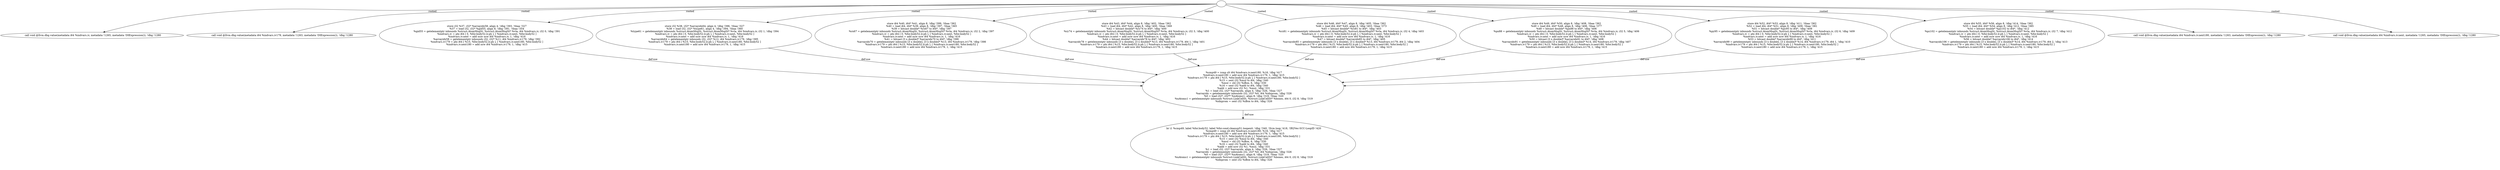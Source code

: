 digraph G {
1 [label="  call void @llvm.dbg.value(metadata i64 %indvars.iv, metadata !1265, metadata !DIExpression()), !dbg !1280"];
2 [label="  call void @llvm.dbg.value(metadata i64 %indvars.iv179, metadata !1263, metadata !DIExpression()), !dbg !1280"];
3 [label="  store i32 %37, i32* %arrayidx58, align 4, !dbg !393, !tbaa !327
  %37 = load i32, i32* %gid55, align 8, !dbg !391, !tbaa !354
  %gid55 = getelementptr inbounds %struct.AtomMsgSt, %struct.AtomMsgSt* %vla, i64 %indvars.iv, i32 0, !dbg !391
  %indvars.iv = phi i64 [ 0, %for.body52.lr.ph ], [ %indvars.iv.next, %for.body52 ]
  %indvars.iv.next = add nuw nsw i64 %indvars.iv, 1, !dbg !416
  %arrayidx58 = getelementptr inbounds i32, i32* %11, i64 %indvars.iv179, !dbg !392
  %indvars.iv179 = phi i64 [ %15, %for.body52.lr.ph ], [ %indvars.iv.next180, %for.body52 ]
  %indvars.iv.next180 = add nsw i64 %indvars.iv179, 1, !dbg !415"];
4 [label="  store i32 %38, i32* %arrayidx64, align 4, !dbg !396, !tbaa !327
  %38 = load i32, i32* %type61, align 4, !dbg !394, !tbaa !360
  %type61 = getelementptr inbounds %struct.AtomMsgSt, %struct.AtomMsgSt* %vla, i64 %indvars.iv, i32 1, !dbg !394
  %indvars.iv = phi i64 [ 0, %for.body52.lr.ph ], [ %indvars.iv.next, %for.body52 ]
  %indvars.iv.next = add nuw nsw i64 %indvars.iv, 1, !dbg !416
  %arrayidx64 = getelementptr inbounds i32, i32* %12, i64 %indvars.iv179, !dbg !395
  %indvars.iv179 = phi i64 [ %15, %for.body52.lr.ph ], [ %indvars.iv.next180, %for.body52 ]
  %indvars.iv.next180 = add nsw i64 %indvars.iv179, 1, !dbg !415"];
5 [label="  store i64 %40, i64* %41, align 8, !dbg !399, !tbaa !362
  %40 = load i64, i64* %39, align 8, !dbg !397, !tbaa !365
  %39 = bitcast double* %rx67 to i64*, !dbg !397
  %rx67 = getelementptr inbounds %struct.AtomMsgSt, %struct.AtomMsgSt* %vla, i64 %indvars.iv, i32 2, !dbg !397
  %indvars.iv = phi i64 [ 0, %for.body52.lr.ph ], [ %indvars.iv.next, %for.body52 ]
  %indvars.iv.next = add nuw nsw i64 %indvars.iv, 1, !dbg !416
  %41 = bitcast [3 x double]* %arrayidx70 to i64*, !dbg !399
  %arrayidx70 = getelementptr inbounds [3 x double], [3 x double]* %13, i64 %indvars.iv179, !dbg !398
  %indvars.iv179 = phi i64 [ %15, %for.body52.lr.ph ], [ %indvars.iv.next180, %for.body52 ]
  %indvars.iv.next180 = add nsw i64 %indvars.iv179, 1, !dbg !415"];
6 [label="  store i64 %43, i64* %44, align 8, !dbg !402, !tbaa !362
  %43 = load i64, i64* %42, align 8, !dbg !400, !tbaa !369
  %42 = bitcast double* %ry74 to i64*, !dbg !400
  %ry74 = getelementptr inbounds %struct.AtomMsgSt, %struct.AtomMsgSt* %vla, i64 %indvars.iv, i32 3, !dbg !400
  %indvars.iv = phi i64 [ 0, %for.body52.lr.ph ], [ %indvars.iv.next, %for.body52 ]
  %indvars.iv.next = add nuw nsw i64 %indvars.iv, 1, !dbg !416
  %44 = bitcast double* %arrayidx78 to i64*, !dbg !402
  %arrayidx78 = getelementptr inbounds [3 x double], [3 x double]* %13, i64 %indvars.iv179, i64 1, !dbg !401
  %indvars.iv179 = phi i64 [ %15, %for.body52.lr.ph ], [ %indvars.iv.next180, %for.body52 ]
  %indvars.iv.next180 = add nsw i64 %indvars.iv179, 1, !dbg !415"];
7 [label="  store i64 %46, i64* %47, align 8, !dbg !405, !tbaa !362
  %46 = load i64, i64* %45, align 8, !dbg !403, !tbaa !373
  %45 = bitcast double* %rz81 to i64*, !dbg !403
  %rz81 = getelementptr inbounds %struct.AtomMsgSt, %struct.AtomMsgSt* %vla, i64 %indvars.iv, i32 4, !dbg !403
  %indvars.iv = phi i64 [ 0, %for.body52.lr.ph ], [ %indvars.iv.next, %for.body52 ]
  %indvars.iv.next = add nuw nsw i64 %indvars.iv, 1, !dbg !416
  %47 = bitcast double* %arrayidx85 to i64*, !dbg !405
  %arrayidx85 = getelementptr inbounds [3 x double], [3 x double]* %13, i64 %indvars.iv179, i64 2, !dbg !404
  %indvars.iv179 = phi i64 [ %15, %for.body52.lr.ph ], [ %indvars.iv.next180, %for.body52 ]
  %indvars.iv.next180 = add nsw i64 %indvars.iv179, 1, !dbg !415"];
8 [label="  store i64 %49, i64* %50, align 8, !dbg !408, !tbaa !362
  %49 = load i64, i64* %48, align 8, !dbg !406, !tbaa !377
  %48 = bitcast double* %px88 to i64*, !dbg !406
  %px88 = getelementptr inbounds %struct.AtomMsgSt, %struct.AtomMsgSt* %vla, i64 %indvars.iv, i32 5, !dbg !406
  %indvars.iv = phi i64 [ 0, %for.body52.lr.ph ], [ %indvars.iv.next, %for.body52 ]
  %indvars.iv.next = add nuw nsw i64 %indvars.iv, 1, !dbg !416
  %50 = bitcast [3 x double]* %arrayidx91 to i64*, !dbg !408
  %arrayidx91 = getelementptr inbounds [3 x double], [3 x double]* %14, i64 %indvars.iv179, !dbg !407
  %indvars.iv179 = phi i64 [ %15, %for.body52.lr.ph ], [ %indvars.iv.next180, %for.body52 ]
  %indvars.iv.next180 = add nsw i64 %indvars.iv179, 1, !dbg !415"];
9 [label="  store i64 %52, i64* %53, align 8, !dbg !411, !tbaa !362
  %52 = load i64, i64* %51, align 8, !dbg !409, !tbaa !381
  %51 = bitcast double* %py95 to i64*, !dbg !409
  %py95 = getelementptr inbounds %struct.AtomMsgSt, %struct.AtomMsgSt* %vla, i64 %indvars.iv, i32 6, !dbg !409
  %indvars.iv = phi i64 [ 0, %for.body52.lr.ph ], [ %indvars.iv.next, %for.body52 ]
  %indvars.iv.next = add nuw nsw i64 %indvars.iv, 1, !dbg !416
  %53 = bitcast double* %arrayidx99 to i64*, !dbg !411
  %arrayidx99 = getelementptr inbounds [3 x double], [3 x double]* %14, i64 %indvars.iv179, i64 1, !dbg !410
  %indvars.iv179 = phi i64 [ %15, %for.body52.lr.ph ], [ %indvars.iv.next180, %for.body52 ]
  %indvars.iv.next180 = add nsw i64 %indvars.iv179, 1, !dbg !415"];
10 [label="  store i64 %55, i64* %56, align 8, !dbg !414, !tbaa !362
  %55 = load i64, i64* %54, align 8, !dbg !412, !tbaa !385
  %54 = bitcast double* %pz102 to i64*, !dbg !412
  %pz102 = getelementptr inbounds %struct.AtomMsgSt, %struct.AtomMsgSt* %vla, i64 %indvars.iv, i32 7, !dbg !412
  %indvars.iv = phi i64 [ 0, %for.body52.lr.ph ], [ %indvars.iv.next, %for.body52 ]
  %indvars.iv.next = add nuw nsw i64 %indvars.iv, 1, !dbg !416
  %56 = bitcast double* %arrayidx106 to i64*, !dbg !414
  %arrayidx106 = getelementptr inbounds [3 x double], [3 x double]* %14, i64 %indvars.iv179, i64 2, !dbg !413
  %indvars.iv179 = phi i64 [ %15, %for.body52.lr.ph ], [ %indvars.iv.next180, %for.body52 ]
  %indvars.iv.next180 = add nsw i64 %indvars.iv179, 1, !dbg !415"];
11 [label="  call void @llvm.dbg.value(metadata i64 %indvars.iv.next180, metadata !1263, metadata !DIExpression()), !dbg !1280"];
12 [label="  call void @llvm.dbg.value(metadata i64 %indvars.iv.next, metadata !1265, metadata !DIExpression()), !dbg !1280"];
13 [label="  %cmp49 = icmp slt i64 %indvars.iv.next180, %16, !dbg !417
  %indvars.iv.next180 = add nsw i64 %indvars.iv179, 1, !dbg !415
  %indvars.iv179 = phi i64 [ %15, %for.body52.lr.ph ], [ %indvars.iv.next180, %for.body52 ]
  %15 = sext i32 %mul to i64, !dbg !340
  %mul = shl i32 %iBox, 6, !dbg !330
  %16 = sext i32 %add to i64, !dbg !340
  %add = add nsw i32 %1, %mul, !dbg !331
  %1 = load i32, i32* %arrayidx, align 4, !dbg !326, !tbaa !327
  %arrayidx = getelementptr inbounds i32, i32* %0, i64 %idxprom, !dbg !326
  %0 = load i32*, i32** %nAtoms1, align 8, !dbg !319, !tbaa !320
  %nAtoms1 = getelementptr inbounds %struct.LinkCellSt, %struct.LinkCellSt* %boxes, i64 0, i32 8, !dbg !319
  %idxprom = sext i32 %iBox to i64, !dbg !326"];
14 [label="  br i1 %cmp49, label %for.body52, label %for.cond.cleanup51.loopexit, !dbg !340, !llvm.loop !418, !IR2Vec-SCC-LoopID !420
  %cmp49 = icmp slt i64 %indvars.iv.next180, %16, !dbg !417
  %indvars.iv.next180 = add nsw i64 %indvars.iv179, 1, !dbg !415
  %indvars.iv179 = phi i64 [ %15, %for.body52.lr.ph ], [ %indvars.iv.next180, %for.body52 ]
  %15 = sext i32 %mul to i64, !dbg !340
  %mul = shl i32 %iBox, 6, !dbg !330
  %16 = sext i32 %add to i64, !dbg !340
  %add = add nsw i32 %1, %mul, !dbg !331
  %1 = load i32, i32* %arrayidx, align 4, !dbg !326, !tbaa !327
  %arrayidx = getelementptr inbounds i32, i32* %0, i64 %idxprom, !dbg !326
  %0 = load i32*, i32** %nAtoms1, align 8, !dbg !319, !tbaa !320
  %nAtoms1 = getelementptr inbounds %struct.LinkCellSt, %struct.LinkCellSt* %boxes, i64 0, i32 8, !dbg !319
  %idxprom = sext i32 %iBox to i64, !dbg !326"];
15 [label=""];
3 -> 13[label="  def-use"];
4 -> 13[label="  def-use"];
5 -> 13[label="  def-use"];
6 -> 13[label="  def-use"];
7 -> 13[label="  def-use"];
8 -> 13[label="  def-use"];
9 -> 13[label="  def-use"];
10 -> 13[label="  def-use"];
13 -> 14[label="  def-use"];
15 -> 1[label="  rooted"];
15 -> 2[label="  rooted"];
15 -> 3[label="  rooted"];
15 -> 4[label="  rooted"];
15 -> 5[label="  rooted"];
15 -> 6[label="  rooted"];
15 -> 7[label="  rooted"];
15 -> 8[label="  rooted"];
15 -> 9[label="  rooted"];
15 -> 10[label="  rooted"];
15 -> 11[label="  rooted"];
15 -> 12[label="  rooted"];
}